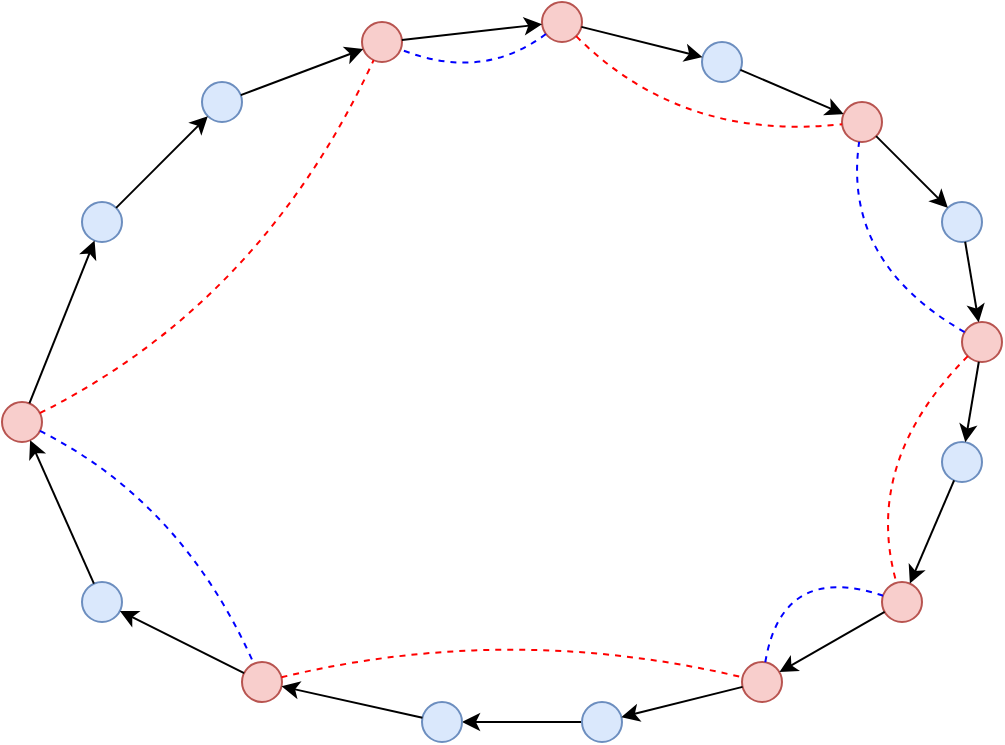 <mxfile version="13.3.5" type="device"><diagram id="yGF2Ai43sCSCXqnBTO0t" name="Page-1"><mxGraphModel dx="865" dy="506" grid="1" gridSize="10" guides="1" tooltips="1" connect="1" arrows="1" fold="1" page="1" pageScale="1" pageWidth="827" pageHeight="1169" math="0" shadow="0"><root><mxCell id="0"/><mxCell id="1" parent="0"/><mxCell id="LvP25of6Nz4koSmermnl-27" value="" style="endArrow=classic;html=1;" edge="1" parent="1" source="LvP25of6Nz4koSmermnl-6" target="LvP25of6Nz4koSmermnl-16"><mxGeometry width="50" height="50" relative="1" as="geometry"><mxPoint x="259.374" y="226.518" as="sourcePoint"/><mxPoint x="300" y="520" as="targetPoint"/></mxGeometry></mxCell><mxCell id="LvP25of6Nz4koSmermnl-1" value="" style="ellipse;whiteSpace=wrap;html=1;aspect=fixed;fillColor=#dae8fc;strokeColor=#6c8ebf;" vertex="1" parent="1"><mxGeometry x="180" y="160" width="20" height="20" as="geometry"/></mxCell><mxCell id="LvP25of6Nz4koSmermnl-2" value="" style="ellipse;whiteSpace=wrap;html=1;aspect=fixed;fillColor=#dae8fc;strokeColor=#6c8ebf;" vertex="1" parent="1"><mxGeometry x="120" y="220" width="20" height="20" as="geometry"/></mxCell><mxCell id="LvP25of6Nz4koSmermnl-3" value="" style="ellipse;whiteSpace=wrap;html=1;aspect=fixed;fillColor=#f8cecc;strokeColor=#b85450;" vertex="1" parent="1"><mxGeometry x="80" y="320" width="20" height="20" as="geometry"/></mxCell><mxCell id="LvP25of6Nz4koSmermnl-4" value="" style="ellipse;whiteSpace=wrap;html=1;aspect=fixed;fillColor=#dae8fc;strokeColor=#6c8ebf;" vertex="1" parent="1"><mxGeometry x="120" y="410" width="20" height="20" as="geometry"/></mxCell><mxCell id="LvP25of6Nz4koSmermnl-5" value="" style="ellipse;whiteSpace=wrap;html=1;aspect=fixed;fillColor=#f8cecc;strokeColor=#b85450;" vertex="1" parent="1"><mxGeometry x="200" y="450" width="20" height="20" as="geometry"/></mxCell><mxCell id="LvP25of6Nz4koSmermnl-6" value="" style="ellipse;whiteSpace=wrap;html=1;aspect=fixed;fillColor=#dae8fc;strokeColor=#6c8ebf;" vertex="1" parent="1"><mxGeometry x="370" y="470" width="20" height="20" as="geometry"/></mxCell><mxCell id="LvP25of6Nz4koSmermnl-7" value="" style="ellipse;whiteSpace=wrap;html=1;aspect=fixed;fillColor=#f8cecc;strokeColor=#b85450;" vertex="1" parent="1"><mxGeometry x="450" y="450" width="20" height="20" as="geometry"/></mxCell><mxCell id="LvP25of6Nz4koSmermnl-8" value="" style="ellipse;whiteSpace=wrap;html=1;aspect=fixed;fillColor=#f8cecc;strokeColor=#b85450;" vertex="1" parent="1"><mxGeometry x="520" y="410" width="20" height="20" as="geometry"/></mxCell><mxCell id="LvP25of6Nz4koSmermnl-9" value="" style="ellipse;whiteSpace=wrap;html=1;aspect=fixed;fillColor=#dae8fc;strokeColor=#6c8ebf;" vertex="1" parent="1"><mxGeometry x="550" y="340" width="20" height="20" as="geometry"/></mxCell><mxCell id="LvP25of6Nz4koSmermnl-10" value="" style="ellipse;whiteSpace=wrap;html=1;aspect=fixed;fillColor=#f8cecc;strokeColor=#b85450;" vertex="1" parent="1"><mxGeometry x="560" y="280" width="20" height="20" as="geometry"/></mxCell><mxCell id="LvP25of6Nz4koSmermnl-11" value="" style="ellipse;whiteSpace=wrap;html=1;aspect=fixed;fillColor=#dae8fc;strokeColor=#6c8ebf;" vertex="1" parent="1"><mxGeometry x="550" y="220" width="20" height="20" as="geometry"/></mxCell><mxCell id="LvP25of6Nz4koSmermnl-12" value="" style="ellipse;whiteSpace=wrap;html=1;aspect=fixed;fillColor=#f8cecc;strokeColor=#b85450;" vertex="1" parent="1"><mxGeometry x="500" y="170" width="20" height="20" as="geometry"/></mxCell><mxCell id="LvP25of6Nz4koSmermnl-13" value="" style="ellipse;whiteSpace=wrap;html=1;aspect=fixed;fillColor=#dae8fc;strokeColor=#6c8ebf;" vertex="1" parent="1"><mxGeometry x="430" y="140" width="20" height="20" as="geometry"/></mxCell><mxCell id="LvP25of6Nz4koSmermnl-14" value="" style="ellipse;whiteSpace=wrap;html=1;aspect=fixed;fillColor=#f8cecc;strokeColor=#b85450;" vertex="1" parent="1"><mxGeometry x="350" y="120" width="20" height="20" as="geometry"/></mxCell><mxCell id="LvP25of6Nz4koSmermnl-15" value="" style="ellipse;whiteSpace=wrap;html=1;aspect=fixed;fillColor=#f8cecc;strokeColor=#b85450;" vertex="1" parent="1"><mxGeometry x="260" y="130" width="20" height="20" as="geometry"/></mxCell><mxCell id="LvP25of6Nz4koSmermnl-16" value="" style="ellipse;whiteSpace=wrap;html=1;aspect=fixed;fillColor=#dae8fc;strokeColor=#6c8ebf;" vertex="1" parent="1"><mxGeometry x="290" y="470" width="20" height="20" as="geometry"/></mxCell><mxCell id="LvP25of6Nz4koSmermnl-21" value="" style="endArrow=classic;html=1;" edge="1" parent="1" source="LvP25of6Nz4koSmermnl-1" target="LvP25of6Nz4koSmermnl-15"><mxGeometry width="50" height="50" relative="1" as="geometry"><mxPoint x="390" y="340" as="sourcePoint"/><mxPoint x="440" y="290" as="targetPoint"/></mxGeometry></mxCell><mxCell id="LvP25of6Nz4koSmermnl-22" value="" style="endArrow=classic;html=1;" edge="1" parent="1" source="LvP25of6Nz4koSmermnl-2" target="LvP25of6Nz4koSmermnl-1"><mxGeometry width="50" height="50" relative="1" as="geometry"><mxPoint x="209.374" y="176.518" as="sourcePoint"/><mxPoint x="270.637" y="153.511" as="targetPoint"/></mxGeometry></mxCell><mxCell id="LvP25of6Nz4koSmermnl-23" value="" style="endArrow=classic;html=1;" edge="1" parent="1" source="LvP25of6Nz4koSmermnl-3" target="LvP25of6Nz4koSmermnl-2"><mxGeometry width="50" height="50" relative="1" as="geometry"><mxPoint x="219.374" y="186.518" as="sourcePoint"/><mxPoint x="280.637" y="163.511" as="targetPoint"/></mxGeometry></mxCell><mxCell id="LvP25of6Nz4koSmermnl-24" value="" style="endArrow=classic;html=1;" edge="1" parent="1" source="LvP25of6Nz4koSmermnl-4" target="LvP25of6Nz4koSmermnl-3"><mxGeometry width="50" height="50" relative="1" as="geometry"><mxPoint x="229.374" y="196.518" as="sourcePoint"/><mxPoint x="290.637" y="173.511" as="targetPoint"/></mxGeometry></mxCell><mxCell id="LvP25of6Nz4koSmermnl-25" value="" style="endArrow=classic;html=1;" edge="1" parent="1" source="LvP25of6Nz4koSmermnl-5" target="LvP25of6Nz4koSmermnl-4"><mxGeometry width="50" height="50" relative="1" as="geometry"><mxPoint x="239.374" y="206.518" as="sourcePoint"/><mxPoint x="300.637" y="183.511" as="targetPoint"/></mxGeometry></mxCell><mxCell id="LvP25of6Nz4koSmermnl-26" value="" style="endArrow=classic;html=1;" edge="1" parent="1" source="LvP25of6Nz4koSmermnl-16" target="LvP25of6Nz4koSmermnl-5"><mxGeometry width="50" height="50" relative="1" as="geometry"><mxPoint x="249.374" y="216.518" as="sourcePoint"/><mxPoint x="230" y="500" as="targetPoint"/></mxGeometry></mxCell><mxCell id="LvP25of6Nz4koSmermnl-28" value="" style="endArrow=classic;html=1;" edge="1" parent="1" source="LvP25of6Nz4koSmermnl-7" target="LvP25of6Nz4koSmermnl-6"><mxGeometry width="50" height="50" relative="1" as="geometry"><mxPoint x="414" y="360" as="sourcePoint"/><mxPoint x="344" y="360" as="targetPoint"/></mxGeometry></mxCell><mxCell id="LvP25of6Nz4koSmermnl-29" value="" style="endArrow=classic;html=1;" edge="1" parent="1" source="LvP25of6Nz4koSmermnl-8" target="LvP25of6Nz4koSmermnl-7"><mxGeometry width="50" height="50" relative="1" as="geometry"><mxPoint x="460.285" y="472.37" as="sourcePoint"/><mxPoint x="399.701" y="487.575" as="targetPoint"/></mxGeometry></mxCell><mxCell id="LvP25of6Nz4koSmermnl-30" value="" style="endArrow=classic;html=1;" edge="1" parent="1" source="LvP25of6Nz4koSmermnl-9" target="LvP25of6Nz4koSmermnl-8"><mxGeometry width="50" height="50" relative="1" as="geometry"><mxPoint x="470.285" y="482.37" as="sourcePoint"/><mxPoint x="409.701" y="497.575" as="targetPoint"/></mxGeometry></mxCell><mxCell id="LvP25of6Nz4koSmermnl-31" value="" style="endArrow=classic;html=1;" edge="1" parent="1" source="LvP25of6Nz4koSmermnl-10" target="LvP25of6Nz4koSmermnl-9"><mxGeometry width="50" height="50" relative="1" as="geometry"><mxPoint x="566.092" y="369.205" as="sourcePoint"/><mxPoint x="560" y="350" as="targetPoint"/></mxGeometry></mxCell><mxCell id="LvP25of6Nz4koSmermnl-32" value="" style="endArrow=classic;html=1;" edge="1" parent="1" source="LvP25of6Nz4koSmermnl-11" target="LvP25of6Nz4koSmermnl-10"><mxGeometry width="50" height="50" relative="1" as="geometry"><mxPoint x="578.411" y="309.873" as="sourcePoint"/><mxPoint x="571.598" y="350.129" as="targetPoint"/></mxGeometry></mxCell><mxCell id="LvP25of6Nz4koSmermnl-33" value="" style="endArrow=classic;html=1;" edge="1" parent="1" source="LvP25of6Nz4koSmermnl-12" target="LvP25of6Nz4koSmermnl-11"><mxGeometry width="50" height="50" relative="1" as="geometry"><mxPoint x="588.411" y="319.873" as="sourcePoint"/><mxPoint x="581.598" y="360.129" as="targetPoint"/></mxGeometry></mxCell><mxCell id="LvP25of6Nz4koSmermnl-34" value="" style="endArrow=classic;html=1;" edge="1" parent="1" source="LvP25of6Nz4koSmermnl-13" target="LvP25of6Nz4koSmermnl-12"><mxGeometry width="50" height="50" relative="1" as="geometry"><mxPoint x="598.411" y="329.873" as="sourcePoint"/><mxPoint x="591.598" y="370.129" as="targetPoint"/></mxGeometry></mxCell><mxCell id="LvP25of6Nz4koSmermnl-35" value="" style="endArrow=classic;html=1;" edge="1" parent="1" source="LvP25of6Nz4koSmermnl-14" target="LvP25of6Nz4koSmermnl-13"><mxGeometry width="50" height="50" relative="1" as="geometry"><mxPoint x="608.411" y="339.873" as="sourcePoint"/><mxPoint x="601.598" y="380.129" as="targetPoint"/></mxGeometry></mxCell><mxCell id="LvP25of6Nz4koSmermnl-36" value="" style="endArrow=classic;html=1;" edge="1" parent="1" source="LvP25of6Nz4koSmermnl-15" target="LvP25of6Nz4koSmermnl-14"><mxGeometry width="50" height="50" relative="1" as="geometry"><mxPoint x="618.411" y="349.873" as="sourcePoint"/><mxPoint x="611.598" y="390.129" as="targetPoint"/></mxGeometry></mxCell><mxCell id="LvP25of6Nz4koSmermnl-38" value="" style="endArrow=none;dashed=1;html=1;curved=1;strokeColor=#0000FF;" edge="1" parent="1" source="LvP25of6Nz4koSmermnl-3" target="LvP25of6Nz4koSmermnl-5"><mxGeometry width="50" height="50" relative="1" as="geometry"><mxPoint x="300" y="330" as="sourcePoint"/><mxPoint x="220" y="430" as="targetPoint"/><Array as="points"><mxPoint x="170" y="370"/></Array></mxGeometry></mxCell><mxCell id="LvP25of6Nz4koSmermnl-39" value="" style="endArrow=none;dashed=1;html=1;curved=1;strokeColor=#FF0000;" edge="1" parent="1" source="LvP25of6Nz4koSmermnl-3" target="LvP25of6Nz4koSmermnl-15"><mxGeometry width="50" height="50" relative="1" as="geometry"><mxPoint x="108.575" y="345.145" as="sourcePoint"/><mxPoint x="216" y="270" as="targetPoint"/><Array as="points"><mxPoint x="210" y="270"/></Array></mxGeometry></mxCell><mxCell id="LvP25of6Nz4koSmermnl-40" value="" style="endArrow=none;dashed=1;html=1;curved=1;strokeColor=#0000FF;" edge="1" parent="1" source="LvP25of6Nz4koSmermnl-14" target="LvP25of6Nz4koSmermnl-15"><mxGeometry width="50" height="50" relative="1" as="geometry"><mxPoint x="107.809" y="333.753" as="sourcePoint"/><mxPoint x="270" y="180" as="targetPoint"/><Array as="points"><mxPoint x="320" y="160"/></Array></mxGeometry></mxCell><mxCell id="LvP25of6Nz4koSmermnl-43" value="" style="endArrow=none;dashed=1;html=1;curved=1;strokeColor=#FF0000;" edge="1" parent="1" source="LvP25of6Nz4koSmermnl-14" target="LvP25of6Nz4koSmermnl-12"><mxGeometry width="50" height="50" relative="1" as="geometry"><mxPoint x="364.453" y="148.321" as="sourcePoint"/><mxPoint x="284.472" y="158.944" as="targetPoint"/><Array as="points"><mxPoint x="420" y="190"/></Array></mxGeometry></mxCell><mxCell id="LvP25of6Nz4koSmermnl-44" value="" style="endArrow=none;dashed=1;html=1;curved=1;strokeColor=#0000FF;" edge="1" parent="1" source="LvP25of6Nz4koSmermnl-10" target="LvP25of6Nz4koSmermnl-12"><mxGeometry width="50" height="50" relative="1" as="geometry"><mxPoint x="377.071" y="147.071" as="sourcePoint"/><mxPoint x="510.061" y="191.104" as="targetPoint"/><Array as="points"><mxPoint x="500" y="250"/></Array></mxGeometry></mxCell><mxCell id="LvP25of6Nz4koSmermnl-45" value="" style="endArrow=none;dashed=1;html=1;curved=1;strokeColor=#FF0000;" edge="1" parent="1" source="LvP25of6Nz4koSmermnl-10" target="LvP25of6Nz4koSmermnl-8"><mxGeometry width="50" height="50" relative="1" as="geometry"><mxPoint x="347.001" y="330.001" as="sourcePoint"/><mxPoint x="479.991" y="374.034" as="targetPoint"/><Array as="points"><mxPoint x="510" y="350"/></Array></mxGeometry></mxCell><mxCell id="LvP25of6Nz4koSmermnl-46" value="" style="endArrow=none;dashed=1;html=1;curved=1;strokeColor=#FF0000;" edge="1" parent="1" source="LvP25of6Nz4koSmermnl-5" target="LvP25of6Nz4koSmermnl-7"><mxGeometry width="50" height="50" relative="1" as="geometry"><mxPoint x="281.001" y="377.071" as="sourcePoint"/><mxPoint x="413.991" y="421.104" as="targetPoint"/><Array as="points"><mxPoint x="333.93" y="430"/></Array></mxGeometry></mxCell><mxCell id="LvP25of6Nz4koSmermnl-47" value="" style="endArrow=none;dashed=1;html=1;curved=1;strokeColor=#0000FF;" edge="1" parent="1" source="LvP25of6Nz4koSmermnl-7" target="LvP25of6Nz4koSmermnl-8"><mxGeometry width="50" height="50" relative="1" as="geometry"><mxPoint x="387.011" y="323.531" as="sourcePoint"/><mxPoint x="520.001" y="367.564" as="targetPoint"/><Array as="points"><mxPoint x="470" y="400"/></Array></mxGeometry></mxCell></root></mxGraphModel></diagram></mxfile>